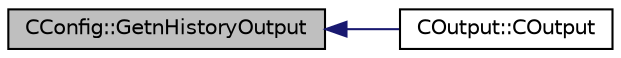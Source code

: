digraph "CConfig::GetnHistoryOutput"
{
  edge [fontname="Helvetica",fontsize="10",labelfontname="Helvetica",labelfontsize="10"];
  node [fontname="Helvetica",fontsize="10",shape=record];
  rankdir="LR";
  Node8540 [label="CConfig::GetnHistoryOutput",height=0.2,width=0.4,color="black", fillcolor="grey75", style="filled", fontcolor="black"];
  Node8540 -> Node8541 [dir="back",color="midnightblue",fontsize="10",style="solid",fontname="Helvetica"];
  Node8541 [label="COutput::COutput",height=0.2,width=0.4,color="black", fillcolor="white", style="filled",URL="$class_c_output.html#afde3302dfdb18e8a1c50e3cab2e668ba",tooltip="Constructor of the class. "];
}
